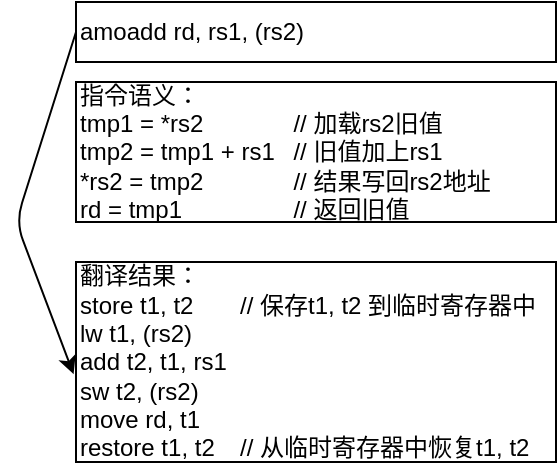 <mxfile>
    <diagram id="MGLB_HdQlWgpmia0zAKy" name="第 1 页">
        <mxGraphModel dx="822" dy="512" grid="1" gridSize="10" guides="1" tooltips="1" connect="1" arrows="1" fold="1" page="1" pageScale="1" pageWidth="827" pageHeight="1169" math="0" shadow="0">
            <root>
                <mxCell id="0"/>
                <mxCell id="1" parent="0"/>
                <mxCell id="5" style="edgeStyle=none;html=1;exitX=0;exitY=0.5;exitDx=0;exitDy=0;entryX=-0.005;entryY=0.561;entryDx=0;entryDy=0;entryPerimeter=0;" edge="1" parent="1" source="2" target="4">
                    <mxGeometry relative="1" as="geometry">
                        <Array as="points">
                            <mxPoint x="80" y="160"/>
                        </Array>
                    </mxGeometry>
                </mxCell>
                <mxCell id="2" value="amoadd rd, rs1, (rs2)" style="text;html=1;strokeColor=default;fillColor=none;align=left;verticalAlign=middle;whiteSpace=wrap;rounded=0;" vertex="1" parent="1">
                    <mxGeometry x="110" y="50" width="240" height="30" as="geometry"/>
                </mxCell>
                <mxCell id="3" value="指令语义：&lt;br&gt;tmp1 = *rs2&lt;span style=&quot;white-space: pre;&quot;&gt;&#9;&lt;/span&gt;&lt;span style=&quot;white-space: pre;&quot;&gt;&#9;&lt;/span&gt;// 加载rs2旧值&lt;br&gt;tmp2 = tmp1 + rs1&lt;span style=&quot;white-space: pre;&quot;&gt;&#9;&lt;/span&gt;// 旧值加上rs1&lt;br&gt;*rs2 = tmp2&lt;span style=&quot;white-space: pre;&quot;&gt;&#9;&lt;span style=&quot;white-space: pre;&quot;&gt;&#9;&lt;/span&gt;&lt;/span&gt;// 结果写回rs2地址&lt;br&gt;rd = tmp1&lt;span style=&quot;white-space: pre;&quot;&gt;&#9;&lt;/span&gt;&lt;span style=&quot;white-space: pre;&quot;&gt;&#9;&lt;span style=&quot;white-space: pre;&quot;&gt;&#9;&lt;/span&gt;&lt;/span&gt;// 返回旧值" style="text;html=1;strokeColor=default;fillColor=none;align=left;verticalAlign=middle;whiteSpace=wrap;rounded=0;" vertex="1" parent="1">
                    <mxGeometry x="110" y="90" width="240" height="70" as="geometry"/>
                </mxCell>
                <mxCell id="4" value="翻译结果：&lt;br&gt;store t1, t2&lt;span style=&quot;white-space: pre;&quot;&gt;&#9;&lt;/span&gt;// 保存t1, t2 到临时寄存器中&lt;br&gt;lw t1, (rs2)&lt;br&gt;add t2, t1, rs1&lt;br&gt;sw t2, (rs2)&lt;br&gt;move rd, t1&lt;br&gt;restore t1, t2&lt;span style=&quot;white-space: pre;&quot;&gt;&#9;&lt;/span&gt;// 从临时寄存器中恢复t1, t2" style="text;html=1;strokeColor=default;fillColor=none;align=left;verticalAlign=middle;whiteSpace=wrap;rounded=0;" vertex="1" parent="1">
                    <mxGeometry x="110" y="180" width="240" height="100" as="geometry"/>
                </mxCell>
            </root>
        </mxGraphModel>
    </diagram>
</mxfile>